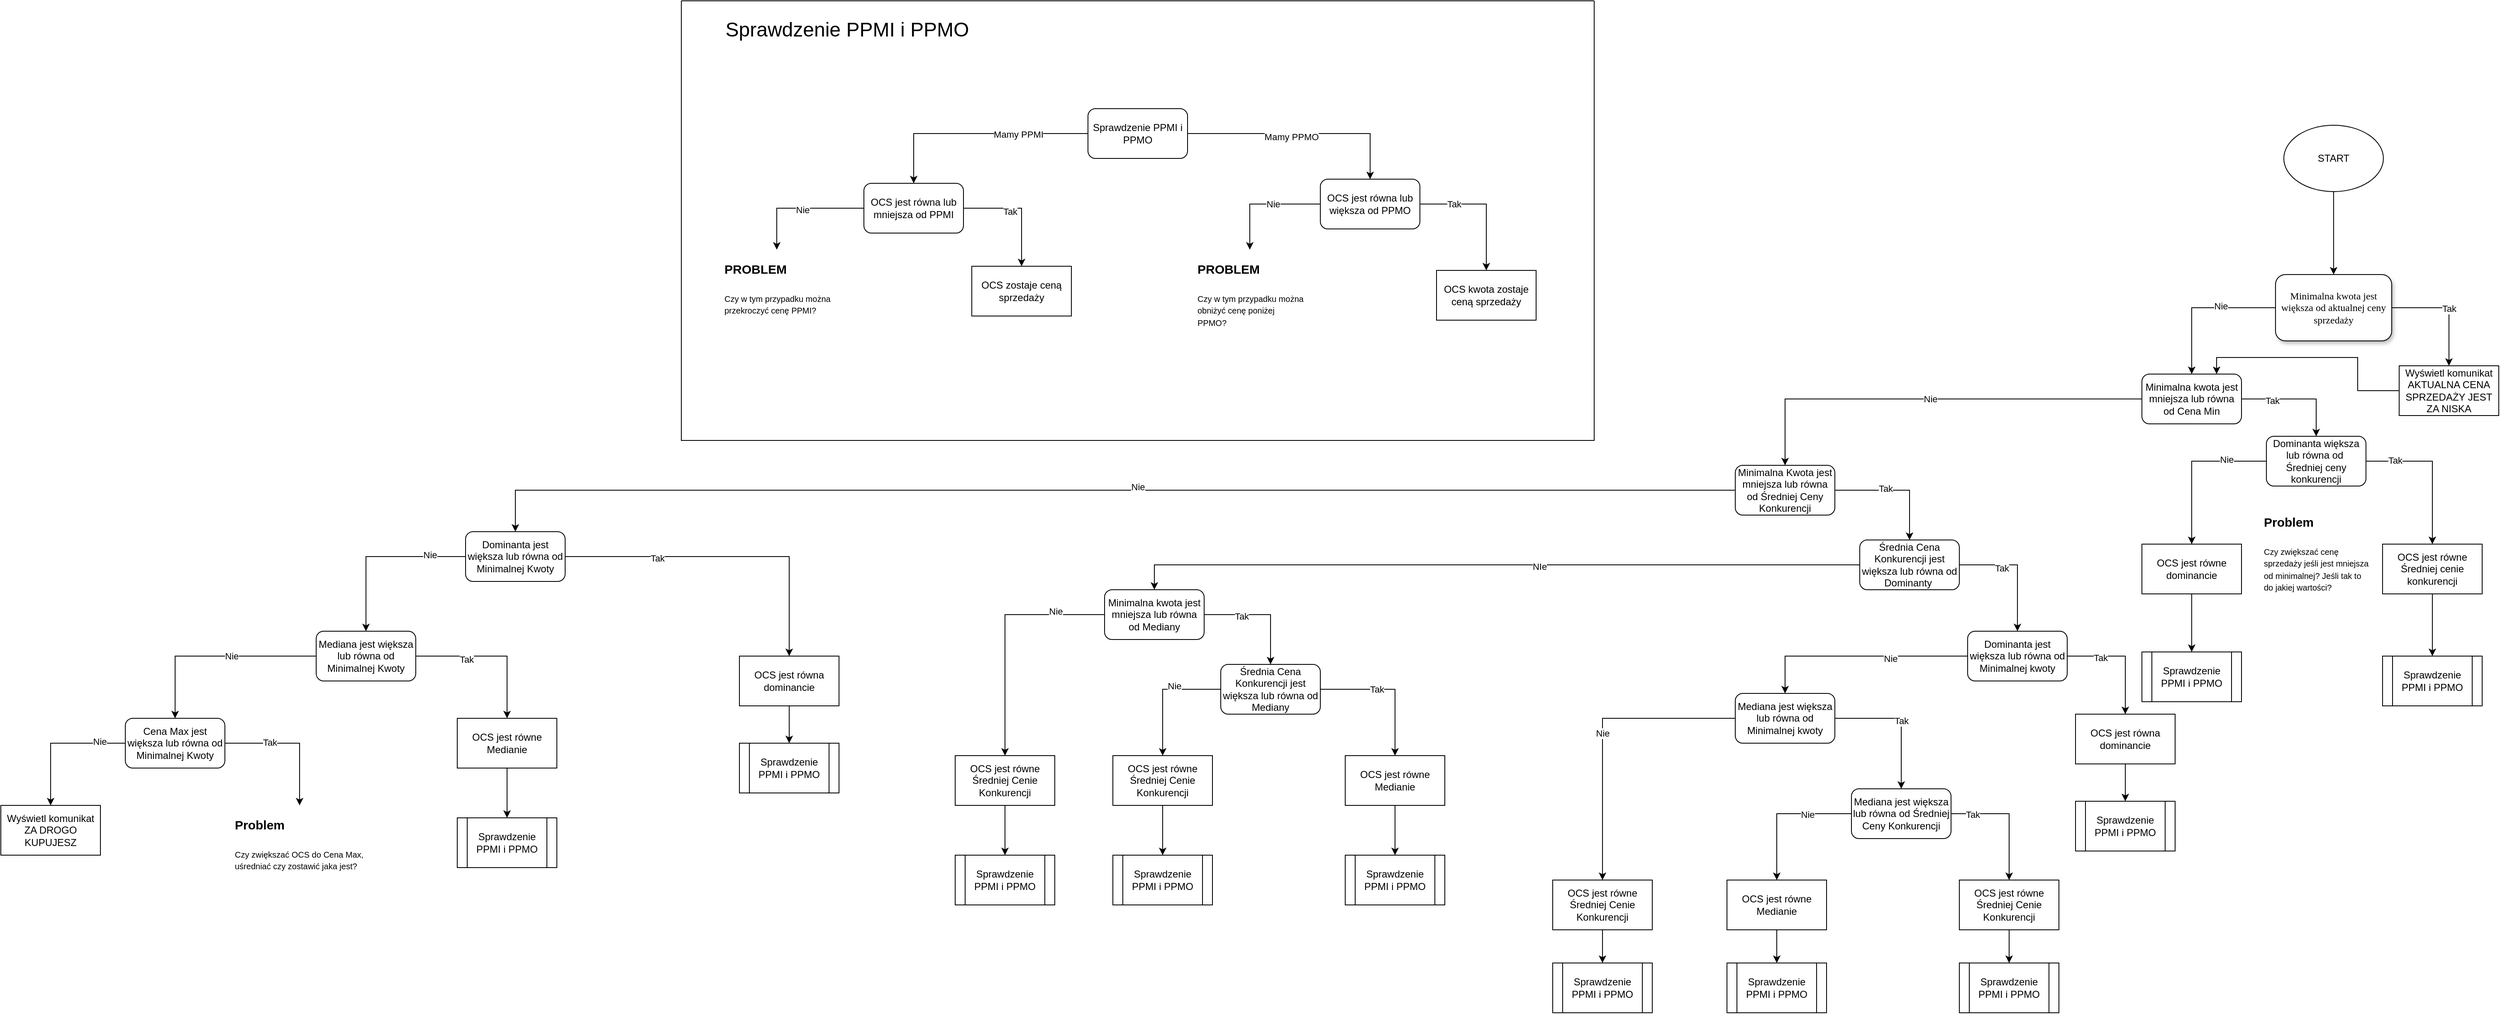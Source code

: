 <mxfile version="24.5.4" type="device">
  <diagram name="Page-1" id="10a91c8b-09ff-31b1-d368-03940ed4cc9e">
    <mxGraphModel dx="6416" dy="2076" grid="1" gridSize="10" guides="1" tooltips="1" connect="1" arrows="1" fold="1" page="1" pageScale="1" pageWidth="1100" pageHeight="850" background="none" math="0" shadow="0">
      <root>
        <mxCell id="0" />
        <mxCell id="1" parent="0" />
        <mxCell id="joKkj8QwtYshILmvJCK_-3" value="Tak" style="edgeStyle=orthogonalEdgeStyle;rounded=0;orthogonalLoop=1;jettySize=auto;html=1;entryX=0.5;entryY=0;entryDx=0;entryDy=0;" parent="1" source="62893188c0fa7362-1" target="joKkj8QwtYshILmvJCK_-2" edge="1">
          <mxGeometry relative="1" as="geometry" />
        </mxCell>
        <mxCell id="joKkj8QwtYshILmvJCK_-5" style="edgeStyle=orthogonalEdgeStyle;rounded=0;orthogonalLoop=1;jettySize=auto;html=1;" parent="1" source="62893188c0fa7362-1" target="joKkj8QwtYshILmvJCK_-4" edge="1">
          <mxGeometry relative="1" as="geometry" />
        </mxCell>
        <mxCell id="joKkj8QwtYshILmvJCK_-6" value="Nie" style="edgeLabel;html=1;align=center;verticalAlign=middle;resizable=0;points=[];" parent="joKkj8QwtYshILmvJCK_-5" vertex="1" connectable="0">
          <mxGeometry x="-0.271" y="-2" relative="1" as="geometry">
            <mxPoint as="offset" />
          </mxGeometry>
        </mxCell>
        <mxCell id="62893188c0fa7362-1" value="Minimalna kwota jest większa od aktualnej ceny sprzedaży" style="whiteSpace=wrap;html=1;rounded=1;shadow=1;labelBackgroundColor=none;strokeWidth=1;fontFamily=Verdana;fontSize=12;align=center;" parent="1" vertex="1">
          <mxGeometry x="311" y="90" width="140" height="80" as="geometry" />
        </mxCell>
        <mxCell id="joKkj8QwtYshILmvJCK_-157" style="edgeStyle=orthogonalEdgeStyle;rounded=0;orthogonalLoop=1;jettySize=auto;html=1;entryX=0.75;entryY=0;entryDx=0;entryDy=0;" parent="1" source="joKkj8QwtYshILmvJCK_-2" target="joKkj8QwtYshILmvJCK_-4" edge="1">
          <mxGeometry relative="1" as="geometry">
            <Array as="points">
              <mxPoint x="410" y="230" />
              <mxPoint x="410" y="190" />
              <mxPoint x="240" y="190" />
            </Array>
          </mxGeometry>
        </mxCell>
        <mxCell id="joKkj8QwtYshILmvJCK_-2" value="Wyświetl komunikat AKTUALNA CENA SPRZEDAŻY JEST ZA NISKA" style="rounded=0;whiteSpace=wrap;html=1;" parent="1" vertex="1">
          <mxGeometry x="460" y="200" width="120" height="60" as="geometry" />
        </mxCell>
        <mxCell id="joKkj8QwtYshILmvJCK_-46" value="Nie" style="edgeStyle=orthogonalEdgeStyle;rounded=0;orthogonalLoop=1;jettySize=auto;html=1;entryX=0.5;entryY=0;entryDx=0;entryDy=0;" parent="1" source="joKkj8QwtYshILmvJCK_-4" target="joKkj8QwtYshILmvJCK_-52" edge="1">
          <mxGeometry relative="1" as="geometry">
            <mxPoint x="40" y="290" as="targetPoint" />
          </mxGeometry>
        </mxCell>
        <mxCell id="joKkj8QwtYshILmvJCK_-162" style="edgeStyle=orthogonalEdgeStyle;rounded=0;orthogonalLoop=1;jettySize=auto;html=1;" parent="1" source="joKkj8QwtYshILmvJCK_-4" target="joKkj8QwtYshILmvJCK_-161" edge="1">
          <mxGeometry relative="1" as="geometry" />
        </mxCell>
        <mxCell id="joKkj8QwtYshILmvJCK_-163" value="Tak" style="edgeLabel;html=1;align=center;verticalAlign=middle;resizable=0;points=[];" parent="joKkj8QwtYshILmvJCK_-162" vertex="1" connectable="0">
          <mxGeometry x="-0.461" y="-2" relative="1" as="geometry">
            <mxPoint as="offset" />
          </mxGeometry>
        </mxCell>
        <mxCell id="joKkj8QwtYshILmvJCK_-4" value="Minimalna kwota jest mniejsza lub równa od Cena Min" style="rounded=1;whiteSpace=wrap;html=1;" parent="1" vertex="1">
          <mxGeometry x="150" y="210" width="120" height="60" as="geometry" />
        </mxCell>
        <mxCell id="joKkj8QwtYshILmvJCK_-40" style="edgeStyle=orthogonalEdgeStyle;rounded=0;orthogonalLoop=1;jettySize=auto;html=1;entryX=0.5;entryY=0;entryDx=0;entryDy=0;" parent="1" source="joKkj8QwtYshILmvJCK_-13" target="joKkj8QwtYshILmvJCK_-39" edge="1">
          <mxGeometry relative="1" as="geometry" />
        </mxCell>
        <mxCell id="joKkj8QwtYshILmvJCK_-41" value="Tak" style="edgeLabel;html=1;align=center;verticalAlign=middle;resizable=0;points=[];" parent="joKkj8QwtYshILmvJCK_-40" vertex="1" connectable="0">
          <mxGeometry x="-0.487" relative="1" as="geometry">
            <mxPoint as="offset" />
          </mxGeometry>
        </mxCell>
        <mxCell id="joKkj8QwtYshILmvJCK_-43" style="edgeStyle=orthogonalEdgeStyle;rounded=0;orthogonalLoop=1;jettySize=auto;html=1;" parent="1" source="joKkj8QwtYshILmvJCK_-13" target="joKkj8QwtYshILmvJCK_-42" edge="1">
          <mxGeometry relative="1" as="geometry" />
        </mxCell>
        <mxCell id="joKkj8QwtYshILmvJCK_-44" value="Nie" style="edgeLabel;html=1;align=center;verticalAlign=middle;resizable=0;points=[];" parent="joKkj8QwtYshILmvJCK_-43" vertex="1" connectable="0">
          <mxGeometry x="-0.186" relative="1" as="geometry">
            <mxPoint as="offset" />
          </mxGeometry>
        </mxCell>
        <mxCell id="joKkj8QwtYshILmvJCK_-13" value="OCS jest równa lub większa od PPMO" style="rounded=1;whiteSpace=wrap;html=1;" parent="1" vertex="1">
          <mxGeometry x="-840" y="-25" width="120" height="60" as="geometry" />
        </mxCell>
        <mxCell id="joKkj8QwtYshILmvJCK_-32" style="edgeStyle=orthogonalEdgeStyle;rounded=0;orthogonalLoop=1;jettySize=auto;html=1;entryX=0.5;entryY=0;entryDx=0;entryDy=0;" parent="1" source="joKkj8QwtYshILmvJCK_-14" target="joKkj8QwtYshILmvJCK_-27" edge="1">
          <mxGeometry relative="1" as="geometry" />
        </mxCell>
        <mxCell id="joKkj8QwtYshILmvJCK_-33" value="Tak" style="edgeLabel;html=1;align=center;verticalAlign=middle;resizable=0;points=[];" parent="joKkj8QwtYshILmvJCK_-32" vertex="1" connectable="0">
          <mxGeometry x="-0.2" y="-4" relative="1" as="geometry">
            <mxPoint as="offset" />
          </mxGeometry>
        </mxCell>
        <mxCell id="joKkj8QwtYshILmvJCK_-37" style="edgeStyle=orthogonalEdgeStyle;rounded=0;orthogonalLoop=1;jettySize=auto;html=1;" parent="1" source="joKkj8QwtYshILmvJCK_-14" target="joKkj8QwtYshILmvJCK_-35" edge="1">
          <mxGeometry relative="1" as="geometry" />
        </mxCell>
        <mxCell id="joKkj8QwtYshILmvJCK_-38" value="Nie" style="edgeLabel;html=1;align=center;verticalAlign=middle;resizable=0;points=[];" parent="joKkj8QwtYshILmvJCK_-37" vertex="1" connectable="0">
          <mxGeometry x="-0.045" y="2" relative="1" as="geometry">
            <mxPoint as="offset" />
          </mxGeometry>
        </mxCell>
        <mxCell id="joKkj8QwtYshILmvJCK_-14" value="OCS jest równa lub mniejsza od PPMI" style="rounded=1;whiteSpace=wrap;html=1;" parent="1" vertex="1">
          <mxGeometry x="-1390" y="-20" width="120" height="60" as="geometry" />
        </mxCell>
        <mxCell id="joKkj8QwtYshILmvJCK_-50" style="edgeStyle=orthogonalEdgeStyle;rounded=0;orthogonalLoop=1;jettySize=auto;html=1;entryX=0.5;entryY=0;entryDx=0;entryDy=0;" parent="1" source="joKkj8QwtYshILmvJCK_-25" target="62893188c0fa7362-1" edge="1">
          <mxGeometry relative="1" as="geometry">
            <mxPoint x="381.0" y="10" as="targetPoint" />
          </mxGeometry>
        </mxCell>
        <mxCell id="joKkj8QwtYshILmvJCK_-25" value="START" style="ellipse;whiteSpace=wrap;html=1;" parent="1" vertex="1">
          <mxGeometry x="321" y="-90" width="120" height="80" as="geometry" />
        </mxCell>
        <mxCell id="joKkj8QwtYshILmvJCK_-27" value="OCS zostaje ceną sprzedaży" style="rounded=0;whiteSpace=wrap;html=1;" parent="1" vertex="1">
          <mxGeometry x="-1260" y="80" width="120" height="60" as="geometry" />
        </mxCell>
        <mxCell id="joKkj8QwtYshILmvJCK_-35" value="&lt;h1 style=&quot;margin-top: 0px;&quot;&gt;&lt;font style=&quot;font-size: 15px;&quot;&gt;PROBLEM&lt;/font&gt;&lt;/h1&gt;&lt;p&gt;&lt;font style=&quot;font-size: 10px;&quot;&gt;Czy w tym przypadku można przekroczyć cenę PPMI?&lt;/font&gt;&lt;/p&gt;" style="text;html=1;whiteSpace=wrap;overflow=hidden;rounded=0;" parent="1" vertex="1">
          <mxGeometry x="-1560" y="60" width="130" height="90" as="geometry" />
        </mxCell>
        <mxCell id="joKkj8QwtYshILmvJCK_-39" value="&lt;br&gt;&lt;span style=&quot;color: rgb(0, 0, 0); font-family: Helvetica; font-size: 12px; font-style: normal; font-variant-ligatures: normal; font-variant-caps: normal; font-weight: 400; letter-spacing: normal; orphans: 2; text-align: center; text-indent: 0px; text-transform: none; widows: 2; word-spacing: 0px; -webkit-text-stroke-width: 0px; white-space: normal; background-color: rgb(251, 251, 251); text-decoration-thickness: initial; text-decoration-style: initial; text-decoration-color: initial; display: inline !important; float: none;&quot;&gt;OCS kwota zostaje ceną sprzedaży&lt;/span&gt;&lt;div&gt;&lt;br/&gt;&lt;/div&gt;" style="rounded=0;whiteSpace=wrap;html=1;" parent="1" vertex="1">
          <mxGeometry x="-700" y="85" width="120" height="60" as="geometry" />
        </mxCell>
        <mxCell id="joKkj8QwtYshILmvJCK_-42" value="&lt;h1 style=&quot;margin-top: 0px;&quot;&gt;&lt;font style=&quot;font-size: 15px;&quot;&gt;PROBLEM&lt;/font&gt;&lt;/h1&gt;&lt;p&gt;&lt;font style=&quot;font-size: 10px;&quot;&gt;Czy w tym przypadku można obniżyć cenę poniżej PPMO?&lt;/font&gt;&lt;/p&gt;" style="text;html=1;whiteSpace=wrap;overflow=hidden;rounded=0;" parent="1" vertex="1">
          <mxGeometry x="-990" y="60" width="130" height="90" as="geometry" />
        </mxCell>
        <mxCell id="joKkj8QwtYshILmvJCK_-54" style="edgeStyle=orthogonalEdgeStyle;rounded=0;orthogonalLoop=1;jettySize=auto;html=1;entryX=0.5;entryY=0;entryDx=0;entryDy=0;" parent="1" source="joKkj8QwtYshILmvJCK_-52" target="joKkj8QwtYshILmvJCK_-53" edge="1">
          <mxGeometry relative="1" as="geometry" />
        </mxCell>
        <mxCell id="joKkj8QwtYshILmvJCK_-55" value="Tak" style="edgeLabel;html=1;align=center;verticalAlign=middle;resizable=0;points=[];" parent="joKkj8QwtYshILmvJCK_-54" vertex="1" connectable="0">
          <mxGeometry x="-0.187" y="2" relative="1" as="geometry">
            <mxPoint as="offset" />
          </mxGeometry>
        </mxCell>
        <mxCell id="joKkj8QwtYshILmvJCK_-129" style="edgeStyle=orthogonalEdgeStyle;rounded=0;orthogonalLoop=1;jettySize=auto;html=1;entryX=0.5;entryY=0;entryDx=0;entryDy=0;" parent="1" source="joKkj8QwtYshILmvJCK_-52" target="joKkj8QwtYshILmvJCK_-128" edge="1">
          <mxGeometry relative="1" as="geometry" />
        </mxCell>
        <mxCell id="joKkj8QwtYshILmvJCK_-130" value="Nie" style="edgeLabel;html=1;align=center;verticalAlign=middle;resizable=0;points=[];" parent="joKkj8QwtYshILmvJCK_-129" vertex="1" connectable="0">
          <mxGeometry x="-0.053" y="-3" relative="1" as="geometry">
            <mxPoint x="-1" y="-1" as="offset" />
          </mxGeometry>
        </mxCell>
        <mxCell id="joKkj8QwtYshILmvJCK_-52" value="Minimalna Kwota jest mniejsza lub równa od Średniej Ceny Konkurencji" style="rounded=1;whiteSpace=wrap;html=1;" parent="1" vertex="1">
          <mxGeometry x="-340" y="320" width="120" height="60" as="geometry" />
        </mxCell>
        <mxCell id="joKkj8QwtYshILmvJCK_-57" style="edgeStyle=orthogonalEdgeStyle;rounded=0;orthogonalLoop=1;jettySize=auto;html=1;entryX=0.5;entryY=0;entryDx=0;entryDy=0;" parent="1" source="joKkj8QwtYshILmvJCK_-53" target="joKkj8QwtYshILmvJCK_-60" edge="1">
          <mxGeometry relative="1" as="geometry">
            <mxPoint y="500" as="targetPoint" />
          </mxGeometry>
        </mxCell>
        <mxCell id="joKkj8QwtYshILmvJCK_-58" value="Tak" style="edgeLabel;html=1;align=center;verticalAlign=middle;resizable=0;points=[];" parent="joKkj8QwtYshILmvJCK_-57" vertex="1" connectable="0">
          <mxGeometry x="-0.323" y="-4" relative="1" as="geometry">
            <mxPoint as="offset" />
          </mxGeometry>
        </mxCell>
        <mxCell id="joKkj8QwtYshILmvJCK_-105" style="edgeStyle=orthogonalEdgeStyle;rounded=0;orthogonalLoop=1;jettySize=auto;html=1;entryX=0.5;entryY=0;entryDx=0;entryDy=0;" parent="1" source="joKkj8QwtYshILmvJCK_-53" target="joKkj8QwtYshILmvJCK_-104" edge="1">
          <mxGeometry relative="1" as="geometry" />
        </mxCell>
        <mxCell id="joKkj8QwtYshILmvJCK_-106" value="NIe" style="edgeLabel;html=1;align=center;verticalAlign=middle;resizable=0;points=[];" parent="joKkj8QwtYshILmvJCK_-105" vertex="1" connectable="0">
          <mxGeometry x="-0.123" y="2" relative="1" as="geometry">
            <mxPoint as="offset" />
          </mxGeometry>
        </mxCell>
        <mxCell id="joKkj8QwtYshILmvJCK_-53" value="Średnia Cena Konkurencji jest większa lub równa od Dominanty&amp;nbsp;" style="rounded=1;whiteSpace=wrap;html=1;" parent="1" vertex="1">
          <mxGeometry x="-190" y="410" width="120" height="60" as="geometry" />
        </mxCell>
        <mxCell id="joKkj8QwtYshILmvJCK_-62" style="edgeStyle=orthogonalEdgeStyle;rounded=0;orthogonalLoop=1;jettySize=auto;html=1;entryX=0.5;entryY=0;entryDx=0;entryDy=0;" parent="1" source="joKkj8QwtYshILmvJCK_-60" target="joKkj8QwtYshILmvJCK_-61" edge="1">
          <mxGeometry relative="1" as="geometry" />
        </mxCell>
        <mxCell id="joKkj8QwtYshILmvJCK_-63" value="Tak" style="edgeLabel;html=1;align=center;verticalAlign=middle;resizable=0;points=[];" parent="joKkj8QwtYshILmvJCK_-62" vertex="1" connectable="0">
          <mxGeometry x="-0.43" y="-2" relative="1" as="geometry">
            <mxPoint as="offset" />
          </mxGeometry>
        </mxCell>
        <mxCell id="joKkj8QwtYshILmvJCK_-81" style="edgeStyle=orthogonalEdgeStyle;rounded=0;orthogonalLoop=1;jettySize=auto;html=1;" parent="1" source="joKkj8QwtYshILmvJCK_-60" target="joKkj8QwtYshILmvJCK_-79" edge="1">
          <mxGeometry relative="1" as="geometry" />
        </mxCell>
        <mxCell id="joKkj8QwtYshILmvJCK_-82" value="Nie" style="edgeLabel;html=1;align=center;verticalAlign=middle;resizable=0;points=[];" parent="joKkj8QwtYshILmvJCK_-81" vertex="1" connectable="0">
          <mxGeometry x="-0.297" y="3" relative="1" as="geometry">
            <mxPoint as="offset" />
          </mxGeometry>
        </mxCell>
        <mxCell id="joKkj8QwtYshILmvJCK_-60" value="Dominanta jest większa lub równa od Minimalnej kwoty" style="rounded=1;whiteSpace=wrap;html=1;" parent="1" vertex="1">
          <mxGeometry x="-60" y="520" width="120" height="60" as="geometry" />
        </mxCell>
        <mxCell id="joKkj8QwtYshILmvJCK_-76" style="edgeStyle=orthogonalEdgeStyle;rounded=0;orthogonalLoop=1;jettySize=auto;html=1;entryX=0.5;entryY=0;entryDx=0;entryDy=0;" parent="1" source="joKkj8QwtYshILmvJCK_-61" target="joKkj8QwtYshILmvJCK_-75" edge="1">
          <mxGeometry relative="1" as="geometry" />
        </mxCell>
        <mxCell id="joKkj8QwtYshILmvJCK_-61" value="OCS jest równa dominancie" style="rounded=0;whiteSpace=wrap;html=1;" parent="1" vertex="1">
          <mxGeometry x="70" y="620" width="120" height="60" as="geometry" />
        </mxCell>
        <mxCell id="joKkj8QwtYshILmvJCK_-67" style="edgeStyle=orthogonalEdgeStyle;rounded=0;orthogonalLoop=1;jettySize=auto;html=1;" parent="1" source="joKkj8QwtYshILmvJCK_-65" target="joKkj8QwtYshILmvJCK_-13" edge="1">
          <mxGeometry relative="1" as="geometry" />
        </mxCell>
        <mxCell id="joKkj8QwtYshILmvJCK_-70" value="Mamy PPMO" style="edgeLabel;html=1;align=center;verticalAlign=middle;resizable=0;points=[];" parent="joKkj8QwtYshILmvJCK_-67" vertex="1" connectable="0">
          <mxGeometry x="-0.096" y="-4" relative="1" as="geometry">
            <mxPoint as="offset" />
          </mxGeometry>
        </mxCell>
        <mxCell id="joKkj8QwtYshILmvJCK_-68" style="edgeStyle=orthogonalEdgeStyle;rounded=0;orthogonalLoop=1;jettySize=auto;html=1;entryX=0.5;entryY=0;entryDx=0;entryDy=0;" parent="1" source="joKkj8QwtYshILmvJCK_-65" target="joKkj8QwtYshILmvJCK_-14" edge="1">
          <mxGeometry relative="1" as="geometry" />
        </mxCell>
        <mxCell id="joKkj8QwtYshILmvJCK_-69" value="Mamy PPMI" style="edgeLabel;html=1;align=center;verticalAlign=middle;resizable=0;points=[];" parent="joKkj8QwtYshILmvJCK_-68" vertex="1" connectable="0">
          <mxGeometry x="-0.376" y="1" relative="1" as="geometry">
            <mxPoint as="offset" />
          </mxGeometry>
        </mxCell>
        <mxCell id="joKkj8QwtYshILmvJCK_-65" value="Sprawdzenie PPMI i PPMO" style="rounded=1;whiteSpace=wrap;html=1;gradientColor=none;" parent="1" vertex="1">
          <mxGeometry x="-1120" y="-110" width="120" height="60" as="geometry" />
        </mxCell>
        <mxCell id="joKkj8QwtYshILmvJCK_-71" value="" style="swimlane;startSize=0;" parent="1" vertex="1">
          <mxGeometry x="-1610" y="-240" width="1100" height="530" as="geometry" />
        </mxCell>
        <mxCell id="joKkj8QwtYshILmvJCK_-73" value="&lt;font style=&quot;font-size: 24px;&quot;&gt;Sprawdzenie PPMI i PPMO&lt;/font&gt;" style="text;html=1;align=center;verticalAlign=middle;whiteSpace=wrap;rounded=0;" parent="joKkj8QwtYshILmvJCK_-71" vertex="1">
          <mxGeometry x="30" y="20" width="340" height="30" as="geometry" />
        </mxCell>
        <mxCell id="joKkj8QwtYshILmvJCK_-75" value="Sprawdzenie PPMI i PPMO" style="shape=process;whiteSpace=wrap;html=1;backgroundOutline=1;" parent="1" vertex="1">
          <mxGeometry x="70" y="725" width="120" height="60" as="geometry" />
        </mxCell>
        <mxCell id="joKkj8QwtYshILmvJCK_-86" value="Tak" style="edgeStyle=orthogonalEdgeStyle;rounded=0;orthogonalLoop=1;jettySize=auto;html=1;entryX=0.5;entryY=0;entryDx=0;entryDy=0;" parent="1" source="joKkj8QwtYshILmvJCK_-79" target="joKkj8QwtYshILmvJCK_-85" edge="1">
          <mxGeometry relative="1" as="geometry" />
        </mxCell>
        <mxCell id="joKkj8QwtYshILmvJCK_-103" value="Nie" style="edgeStyle=orthogonalEdgeStyle;rounded=0;orthogonalLoop=1;jettySize=auto;html=1;" parent="1" source="joKkj8QwtYshILmvJCK_-79" target="joKkj8QwtYshILmvJCK_-101" edge="1">
          <mxGeometry relative="1" as="geometry" />
        </mxCell>
        <mxCell id="joKkj8QwtYshILmvJCK_-79" value="Mediana jest większa lub równa od Minimalnej kwoty" style="rounded=1;whiteSpace=wrap;html=1;" parent="1" vertex="1">
          <mxGeometry x="-340" y="595" width="120" height="60" as="geometry" />
        </mxCell>
        <mxCell id="joKkj8QwtYshILmvJCK_-91" style="edgeStyle=orthogonalEdgeStyle;rounded=0;orthogonalLoop=1;jettySize=auto;html=1;entryX=0.5;entryY=0;entryDx=0;entryDy=0;" parent="1" source="joKkj8QwtYshILmvJCK_-83" target="joKkj8QwtYshILmvJCK_-90" edge="1">
          <mxGeometry relative="1" as="geometry" />
        </mxCell>
        <mxCell id="joKkj8QwtYshILmvJCK_-83" value="OCS jest równe Medianie" style="rounded=0;whiteSpace=wrap;html=1;" parent="1" vertex="1">
          <mxGeometry x="-350" y="820" width="120" height="60" as="geometry" />
        </mxCell>
        <mxCell id="joKkj8QwtYshILmvJCK_-88" style="edgeStyle=orthogonalEdgeStyle;rounded=0;orthogonalLoop=1;jettySize=auto;html=1;entryX=0.5;entryY=0;entryDx=0;entryDy=0;" parent="1" source="joKkj8QwtYshILmvJCK_-85" target="joKkj8QwtYshILmvJCK_-83" edge="1">
          <mxGeometry relative="1" as="geometry" />
        </mxCell>
        <mxCell id="joKkj8QwtYshILmvJCK_-89" value="Nie" style="edgeLabel;html=1;align=center;verticalAlign=middle;resizable=0;points=[];" parent="joKkj8QwtYshILmvJCK_-88" vertex="1" connectable="0">
          <mxGeometry x="-0.376" y="1" relative="1" as="geometry">
            <mxPoint as="offset" />
          </mxGeometry>
        </mxCell>
        <mxCell id="joKkj8QwtYshILmvJCK_-96" style="edgeStyle=orthogonalEdgeStyle;rounded=0;orthogonalLoop=1;jettySize=auto;html=1;entryX=0.5;entryY=0;entryDx=0;entryDy=0;" parent="1" source="joKkj8QwtYshILmvJCK_-85" target="joKkj8QwtYshILmvJCK_-92" edge="1">
          <mxGeometry relative="1" as="geometry">
            <mxPoint y="740" as="targetPoint" />
          </mxGeometry>
        </mxCell>
        <mxCell id="joKkj8QwtYshILmvJCK_-97" value="Tak" style="edgeLabel;html=1;align=center;verticalAlign=middle;resizable=0;points=[];" parent="joKkj8QwtYshILmvJCK_-96" vertex="1" connectable="0">
          <mxGeometry x="-0.653" y="-1" relative="1" as="geometry">
            <mxPoint as="offset" />
          </mxGeometry>
        </mxCell>
        <mxCell id="joKkj8QwtYshILmvJCK_-85" value="Mediana jest większa lub równa od Średniej Ceny Konkurencji" style="rounded=1;whiteSpace=wrap;html=1;" parent="1" vertex="1">
          <mxGeometry x="-200" y="710" width="120" height="60" as="geometry" />
        </mxCell>
        <mxCell id="joKkj8QwtYshILmvJCK_-90" value="Sprawdzenie PPMI i PPMO" style="shape=process;whiteSpace=wrap;html=1;backgroundOutline=1;" parent="1" vertex="1">
          <mxGeometry x="-350" y="920" width="120" height="60" as="geometry" />
        </mxCell>
        <mxCell id="joKkj8QwtYshILmvJCK_-99" style="edgeStyle=orthogonalEdgeStyle;rounded=0;orthogonalLoop=1;jettySize=auto;html=1;" parent="1" source="joKkj8QwtYshILmvJCK_-92" target="joKkj8QwtYshILmvJCK_-98" edge="1">
          <mxGeometry relative="1" as="geometry" />
        </mxCell>
        <mxCell id="joKkj8QwtYshILmvJCK_-92" value="OCS jest równe Średniej Cenie Konkurencji" style="rounded=0;whiteSpace=wrap;html=1;" parent="1" vertex="1">
          <mxGeometry x="-70" y="820" width="120" height="60" as="geometry" />
        </mxCell>
        <mxCell id="joKkj8QwtYshILmvJCK_-98" value="Sprawdzenie PPMI i PPMO" style="shape=process;whiteSpace=wrap;html=1;backgroundOutline=1;" parent="1" vertex="1">
          <mxGeometry x="-70" y="920" width="120" height="60" as="geometry" />
        </mxCell>
        <mxCell id="joKkj8QwtYshILmvJCK_-100" style="edgeStyle=orthogonalEdgeStyle;rounded=0;orthogonalLoop=1;jettySize=auto;html=1;" parent="1" source="joKkj8QwtYshILmvJCK_-101" target="joKkj8QwtYshILmvJCK_-102" edge="1">
          <mxGeometry relative="1" as="geometry" />
        </mxCell>
        <mxCell id="joKkj8QwtYshILmvJCK_-101" value="OCS jest równe Średniej Cenie Konkurencji" style="rounded=0;whiteSpace=wrap;html=1;" parent="1" vertex="1">
          <mxGeometry x="-560" y="820" width="120" height="60" as="geometry" />
        </mxCell>
        <mxCell id="joKkj8QwtYshILmvJCK_-102" value="Sprawdzenie PPMI i PPMO" style="shape=process;whiteSpace=wrap;html=1;backgroundOutline=1;" parent="1" vertex="1">
          <mxGeometry x="-560" y="920" width="120" height="60" as="geometry" />
        </mxCell>
        <mxCell id="joKkj8QwtYshILmvJCK_-110" style="edgeStyle=orthogonalEdgeStyle;rounded=0;orthogonalLoop=1;jettySize=auto;html=1;entryX=0.5;entryY=0;entryDx=0;entryDy=0;" parent="1" source="joKkj8QwtYshILmvJCK_-104" target="joKkj8QwtYshILmvJCK_-109" edge="1">
          <mxGeometry relative="1" as="geometry" />
        </mxCell>
        <mxCell id="joKkj8QwtYshILmvJCK_-111" value="Tak" style="edgeLabel;html=1;align=center;verticalAlign=middle;resizable=0;points=[];" parent="joKkj8QwtYshILmvJCK_-110" vertex="1" connectable="0">
          <mxGeometry x="-0.359" y="-2" relative="1" as="geometry">
            <mxPoint as="offset" />
          </mxGeometry>
        </mxCell>
        <mxCell id="joKkj8QwtYshILmvJCK_-126" style="edgeStyle=orthogonalEdgeStyle;rounded=0;orthogonalLoop=1;jettySize=auto;html=1;entryX=0.5;entryY=0;entryDx=0;entryDy=0;" parent="1" source="joKkj8QwtYshILmvJCK_-104" target="joKkj8QwtYshILmvJCK_-124" edge="1">
          <mxGeometry relative="1" as="geometry" />
        </mxCell>
        <mxCell id="joKkj8QwtYshILmvJCK_-127" value="Nie" style="edgeLabel;html=1;align=center;verticalAlign=middle;resizable=0;points=[];" parent="joKkj8QwtYshILmvJCK_-126" vertex="1" connectable="0">
          <mxGeometry x="-0.593" y="-4" relative="1" as="geometry">
            <mxPoint as="offset" />
          </mxGeometry>
        </mxCell>
        <mxCell id="joKkj8QwtYshILmvJCK_-104" value="Minimalna kwota jest mniejsza lub równa od Mediany" style="rounded=1;whiteSpace=wrap;html=1;" parent="1" vertex="1">
          <mxGeometry x="-1100" y="470" width="120" height="60" as="geometry" />
        </mxCell>
        <mxCell id="joKkj8QwtYshILmvJCK_-114" style="edgeStyle=orthogonalEdgeStyle;rounded=0;orthogonalLoop=1;jettySize=auto;html=1;" parent="1" source="joKkj8QwtYshILmvJCK_-109" target="joKkj8QwtYshILmvJCK_-112" edge="1">
          <mxGeometry relative="1" as="geometry" />
        </mxCell>
        <mxCell id="joKkj8QwtYshILmvJCK_-115" value="Tak" style="edgeLabel;html=1;align=center;verticalAlign=middle;resizable=0;points=[];" parent="joKkj8QwtYshILmvJCK_-114" vertex="1" connectable="0">
          <mxGeometry x="-0.198" relative="1" as="geometry">
            <mxPoint as="offset" />
          </mxGeometry>
        </mxCell>
        <mxCell id="joKkj8QwtYshILmvJCK_-121" style="edgeStyle=orthogonalEdgeStyle;rounded=0;orthogonalLoop=1;jettySize=auto;html=1;entryX=0.5;entryY=0;entryDx=0;entryDy=0;" parent="1" source="joKkj8QwtYshILmvJCK_-109" target="joKkj8QwtYshILmvJCK_-119" edge="1">
          <mxGeometry relative="1" as="geometry" />
        </mxCell>
        <mxCell id="joKkj8QwtYshILmvJCK_-122" value="Nie" style="edgeLabel;html=1;align=center;verticalAlign=middle;resizable=0;points=[];" parent="joKkj8QwtYshILmvJCK_-121" vertex="1" connectable="0">
          <mxGeometry x="-0.249" y="-4" relative="1" as="geometry">
            <mxPoint as="offset" />
          </mxGeometry>
        </mxCell>
        <mxCell id="joKkj8QwtYshILmvJCK_-109" value="Średnia Cena Konkurencji jest większa lub równa od Mediany" style="rounded=1;whiteSpace=wrap;html=1;" parent="1" vertex="1">
          <mxGeometry x="-960" y="560" width="120" height="60" as="geometry" />
        </mxCell>
        <mxCell id="joKkj8QwtYshILmvJCK_-117" style="edgeStyle=orthogonalEdgeStyle;rounded=0;orthogonalLoop=1;jettySize=auto;html=1;entryX=0.5;entryY=0;entryDx=0;entryDy=0;" parent="1" source="joKkj8QwtYshILmvJCK_-112" target="joKkj8QwtYshILmvJCK_-116" edge="1">
          <mxGeometry relative="1" as="geometry" />
        </mxCell>
        <mxCell id="joKkj8QwtYshILmvJCK_-112" value="OCS jest równe Medianie" style="rounded=0;whiteSpace=wrap;html=1;" parent="1" vertex="1">
          <mxGeometry x="-810" y="670" width="120" height="60" as="geometry" />
        </mxCell>
        <mxCell id="joKkj8QwtYshILmvJCK_-116" value="Sprawdzenie PPMI i PPMO" style="shape=process;whiteSpace=wrap;html=1;backgroundOutline=1;" parent="1" vertex="1">
          <mxGeometry x="-810" y="790" width="120" height="60" as="geometry" />
        </mxCell>
        <mxCell id="joKkj8QwtYshILmvJCK_-118" style="edgeStyle=orthogonalEdgeStyle;rounded=0;orthogonalLoop=1;jettySize=auto;html=1;" parent="1" source="joKkj8QwtYshILmvJCK_-119" target="joKkj8QwtYshILmvJCK_-120" edge="1">
          <mxGeometry relative="1" as="geometry" />
        </mxCell>
        <mxCell id="joKkj8QwtYshILmvJCK_-119" value="OCS jest równe Średniej Cenie Konkurencji" style="rounded=0;whiteSpace=wrap;html=1;" parent="1" vertex="1">
          <mxGeometry x="-1090" y="670" width="120" height="60" as="geometry" />
        </mxCell>
        <mxCell id="joKkj8QwtYshILmvJCK_-120" value="Sprawdzenie PPMI i PPMO" style="shape=process;whiteSpace=wrap;html=1;backgroundOutline=1;" parent="1" vertex="1">
          <mxGeometry x="-1090" y="790" width="120" height="60" as="geometry" />
        </mxCell>
        <mxCell id="joKkj8QwtYshILmvJCK_-123" style="edgeStyle=orthogonalEdgeStyle;rounded=0;orthogonalLoop=1;jettySize=auto;html=1;" parent="1" source="joKkj8QwtYshILmvJCK_-124" target="joKkj8QwtYshILmvJCK_-125" edge="1">
          <mxGeometry relative="1" as="geometry" />
        </mxCell>
        <mxCell id="joKkj8QwtYshILmvJCK_-124" value="OCS jest równe Średniej Cenie Konkurencji" style="rounded=0;whiteSpace=wrap;html=1;" parent="1" vertex="1">
          <mxGeometry x="-1280" y="670" width="120" height="60" as="geometry" />
        </mxCell>
        <mxCell id="joKkj8QwtYshILmvJCK_-125" value="Sprawdzenie PPMI i PPMO" style="shape=process;whiteSpace=wrap;html=1;backgroundOutline=1;" parent="1" vertex="1">
          <mxGeometry x="-1280" y="790" width="120" height="60" as="geometry" />
        </mxCell>
        <mxCell id="joKkj8QwtYshILmvJCK_-141" style="edgeStyle=orthogonalEdgeStyle;rounded=0;orthogonalLoop=1;jettySize=auto;html=1;" parent="1" source="joKkj8QwtYshILmvJCK_-128" target="joKkj8QwtYshILmvJCK_-140" edge="1">
          <mxGeometry relative="1" as="geometry" />
        </mxCell>
        <mxCell id="joKkj8QwtYshILmvJCK_-142" value="Nie" style="edgeLabel;html=1;align=center;verticalAlign=middle;resizable=0;points=[];" parent="joKkj8QwtYshILmvJCK_-141" vertex="1" connectable="0">
          <mxGeometry x="-0.588" y="-2" relative="1" as="geometry">
            <mxPoint as="offset" />
          </mxGeometry>
        </mxCell>
        <mxCell id="joKkj8QwtYshILmvJCK_-128" value="Dominanta jest większa lub równa od Minimalnej Kwoty" style="rounded=1;whiteSpace=wrap;html=1;" parent="1" vertex="1">
          <mxGeometry x="-1870" y="400" width="120" height="60" as="geometry" />
        </mxCell>
        <mxCell id="joKkj8QwtYshILmvJCK_-131" style="edgeStyle=orthogonalEdgeStyle;rounded=0;orthogonalLoop=1;jettySize=auto;html=1;entryX=0.5;entryY=0;entryDx=0;entryDy=0;exitX=1;exitY=0.5;exitDx=0;exitDy=0;" parent="1" source="joKkj8QwtYshILmvJCK_-128" target="joKkj8QwtYshILmvJCK_-135" edge="1">
          <mxGeometry relative="1" as="geometry">
            <mxPoint x="-1610" y="545.0" as="sourcePoint" />
          </mxGeometry>
        </mxCell>
        <mxCell id="joKkj8QwtYshILmvJCK_-132" value="Tak" style="edgeLabel;html=1;align=center;verticalAlign=middle;resizable=0;points=[];" parent="joKkj8QwtYshILmvJCK_-131" vertex="1" connectable="0">
          <mxGeometry x="-0.43" y="-2" relative="1" as="geometry">
            <mxPoint as="offset" />
          </mxGeometry>
        </mxCell>
        <mxCell id="joKkj8QwtYshILmvJCK_-134" style="edgeStyle=orthogonalEdgeStyle;rounded=0;orthogonalLoop=1;jettySize=auto;html=1;entryX=0.5;entryY=0;entryDx=0;entryDy=0;" parent="1" source="joKkj8QwtYshILmvJCK_-135" target="joKkj8QwtYshILmvJCK_-136" edge="1">
          <mxGeometry relative="1" as="geometry" />
        </mxCell>
        <mxCell id="joKkj8QwtYshILmvJCK_-135" value="OCS jest równa dominancie" style="rounded=0;whiteSpace=wrap;html=1;" parent="1" vertex="1">
          <mxGeometry x="-1540" y="550" width="120" height="60" as="geometry" />
        </mxCell>
        <mxCell id="joKkj8QwtYshILmvJCK_-136" value="Sprawdzenie PPMI i PPMO" style="shape=process;whiteSpace=wrap;html=1;backgroundOutline=1;" parent="1" vertex="1">
          <mxGeometry x="-1540" y="655" width="120" height="60" as="geometry" />
        </mxCell>
        <mxCell id="joKkj8QwtYshILmvJCK_-146" style="edgeStyle=orthogonalEdgeStyle;rounded=0;orthogonalLoop=1;jettySize=auto;html=1;entryX=0.5;entryY=0;entryDx=0;entryDy=0;" parent="1" source="joKkj8QwtYshILmvJCK_-140" target="joKkj8QwtYshILmvJCK_-144" edge="1">
          <mxGeometry relative="1" as="geometry" />
        </mxCell>
        <mxCell id="joKkj8QwtYshILmvJCK_-147" value="Tak" style="edgeLabel;html=1;align=center;verticalAlign=middle;resizable=0;points=[];" parent="joKkj8QwtYshILmvJCK_-146" vertex="1" connectable="0">
          <mxGeometry x="-0.343" y="-4" relative="1" as="geometry">
            <mxPoint as="offset" />
          </mxGeometry>
        </mxCell>
        <mxCell id="joKkj8QwtYshILmvJCK_-149" style="edgeStyle=orthogonalEdgeStyle;rounded=0;orthogonalLoop=1;jettySize=auto;html=1;entryX=0.5;entryY=0;entryDx=0;entryDy=0;" parent="1" source="joKkj8QwtYshILmvJCK_-140" target="joKkj8QwtYshILmvJCK_-148" edge="1">
          <mxGeometry relative="1" as="geometry" />
        </mxCell>
        <mxCell id="joKkj8QwtYshILmvJCK_-150" value="Nie" style="edgeLabel;html=1;align=center;verticalAlign=middle;resizable=0;points=[];" parent="joKkj8QwtYshILmvJCK_-149" vertex="1" connectable="0">
          <mxGeometry x="-0.164" relative="1" as="geometry">
            <mxPoint as="offset" />
          </mxGeometry>
        </mxCell>
        <mxCell id="joKkj8QwtYshILmvJCK_-140" value="Mediana jest większa lub równa od Minimalnej Kwoty" style="rounded=1;whiteSpace=wrap;html=1;" parent="1" vertex="1">
          <mxGeometry x="-2050" y="520" width="120" height="60" as="geometry" />
        </mxCell>
        <mxCell id="joKkj8QwtYshILmvJCK_-143" style="edgeStyle=orthogonalEdgeStyle;rounded=0;orthogonalLoop=1;jettySize=auto;html=1;entryX=0.5;entryY=0;entryDx=0;entryDy=0;" parent="1" source="joKkj8QwtYshILmvJCK_-144" target="joKkj8QwtYshILmvJCK_-145" edge="1">
          <mxGeometry relative="1" as="geometry" />
        </mxCell>
        <mxCell id="joKkj8QwtYshILmvJCK_-144" value="OCS jest równe Medianie" style="rounded=0;whiteSpace=wrap;html=1;" parent="1" vertex="1">
          <mxGeometry x="-1880" y="625" width="120" height="60" as="geometry" />
        </mxCell>
        <mxCell id="joKkj8QwtYshILmvJCK_-145" value="Sprawdzenie PPMI i PPMO" style="shape=process;whiteSpace=wrap;html=1;backgroundOutline=1;" parent="1" vertex="1">
          <mxGeometry x="-1880" y="745" width="120" height="60" as="geometry" />
        </mxCell>
        <mxCell id="joKkj8QwtYshILmvJCK_-152" style="edgeStyle=orthogonalEdgeStyle;rounded=0;orthogonalLoop=1;jettySize=auto;html=1;" parent="1" source="joKkj8QwtYshILmvJCK_-148" target="joKkj8QwtYshILmvJCK_-151" edge="1">
          <mxGeometry relative="1" as="geometry" />
        </mxCell>
        <mxCell id="joKkj8QwtYshILmvJCK_-153" value="Tak" style="edgeLabel;html=1;align=center;verticalAlign=middle;resizable=0;points=[];" parent="joKkj8QwtYshILmvJCK_-152" vertex="1" connectable="0">
          <mxGeometry x="-0.347" y="1" relative="1" as="geometry">
            <mxPoint as="offset" />
          </mxGeometry>
        </mxCell>
        <mxCell id="joKkj8QwtYshILmvJCK_-155" style="edgeStyle=orthogonalEdgeStyle;rounded=0;orthogonalLoop=1;jettySize=auto;html=1;" parent="1" source="joKkj8QwtYshILmvJCK_-148" target="joKkj8QwtYshILmvJCK_-154" edge="1">
          <mxGeometry relative="1" as="geometry" />
        </mxCell>
        <mxCell id="joKkj8QwtYshILmvJCK_-156" value="Nie" style="edgeLabel;html=1;align=center;verticalAlign=middle;resizable=0;points=[];" parent="joKkj8QwtYshILmvJCK_-155" vertex="1" connectable="0">
          <mxGeometry x="-0.622" y="-2" relative="1" as="geometry">
            <mxPoint as="offset" />
          </mxGeometry>
        </mxCell>
        <mxCell id="joKkj8QwtYshILmvJCK_-148" value="Cena Max jest większa lub równa od Minimalnej Kwoty" style="rounded=1;whiteSpace=wrap;html=1;" parent="1" vertex="1">
          <mxGeometry x="-2280" y="625" width="120" height="60" as="geometry" />
        </mxCell>
        <mxCell id="joKkj8QwtYshILmvJCK_-151" value="&lt;h1 style=&quot;margin-top: 0px;&quot;&gt;&lt;font style=&quot;font-size: 15px;&quot;&gt;Problem&lt;/font&gt;&lt;/h1&gt;&lt;p&gt;&lt;font style=&quot;font-size: 10px;&quot;&gt;Czy zwiększać OCS do Cena Max, uśredniać czy zostawić jaka jest?&lt;/font&gt;&lt;/p&gt;" style="text;html=1;whiteSpace=wrap;overflow=hidden;rounded=0;" parent="1" vertex="1">
          <mxGeometry x="-2150" y="730" width="160" height="110" as="geometry" />
        </mxCell>
        <mxCell id="joKkj8QwtYshILmvJCK_-154" value="Wyświetl komunikat ZA DROGO KUPUJESZ" style="rounded=0;whiteSpace=wrap;html=1;" parent="1" vertex="1">
          <mxGeometry x="-2430" y="730" width="120" height="60" as="geometry" />
        </mxCell>
        <mxCell id="joKkj8QwtYshILmvJCK_-164" style="edgeStyle=orthogonalEdgeStyle;rounded=0;orthogonalLoop=1;jettySize=auto;html=1;entryX=0.5;entryY=0;entryDx=0;entryDy=0;" parent="1" source="joKkj8QwtYshILmvJCK_-161" target="joKkj8QwtYshILmvJCK_-166" edge="1">
          <mxGeometry relative="1" as="geometry">
            <mxPoint x="490" y="380" as="targetPoint" />
          </mxGeometry>
        </mxCell>
        <mxCell id="joKkj8QwtYshILmvJCK_-173" value="Tak" style="edgeLabel;html=1;align=center;verticalAlign=middle;resizable=0;points=[];" parent="joKkj8QwtYshILmvJCK_-164" vertex="1" connectable="0">
          <mxGeometry x="-0.616" y="1" relative="1" as="geometry">
            <mxPoint as="offset" />
          </mxGeometry>
        </mxCell>
        <mxCell id="joKkj8QwtYshILmvJCK_-168" style="edgeStyle=orthogonalEdgeStyle;rounded=0;orthogonalLoop=1;jettySize=auto;html=1;" parent="1" source="joKkj8QwtYshILmvJCK_-161" target="joKkj8QwtYshILmvJCK_-167" edge="1">
          <mxGeometry relative="1" as="geometry" />
        </mxCell>
        <mxCell id="joKkj8QwtYshILmvJCK_-174" value="Nie" style="edgeLabel;html=1;align=center;verticalAlign=middle;resizable=0;points=[];" parent="joKkj8QwtYshILmvJCK_-168" vertex="1" connectable="0">
          <mxGeometry x="-0.493" y="-2" relative="1" as="geometry">
            <mxPoint as="offset" />
          </mxGeometry>
        </mxCell>
        <mxCell id="joKkj8QwtYshILmvJCK_-161" value="Dominanta większa lub równa od&amp;nbsp;&lt;div&gt;Średniej ceny konkurencji&lt;/div&gt;" style="rounded=1;whiteSpace=wrap;html=1;" parent="1" vertex="1">
          <mxGeometry x="300" y="285" width="120" height="60" as="geometry" />
        </mxCell>
        <mxCell id="joKkj8QwtYshILmvJCK_-172" style="edgeStyle=orthogonalEdgeStyle;rounded=0;orthogonalLoop=1;jettySize=auto;html=1;entryX=0.5;entryY=0;entryDx=0;entryDy=0;" parent="1" source="joKkj8QwtYshILmvJCK_-166" target="joKkj8QwtYshILmvJCK_-170" edge="1">
          <mxGeometry relative="1" as="geometry" />
        </mxCell>
        <mxCell id="joKkj8QwtYshILmvJCK_-166" value="OCS jest równe Średniej cenie konkurencji" style="rounded=0;whiteSpace=wrap;html=1;" parent="1" vertex="1">
          <mxGeometry x="440" y="415" width="120" height="60" as="geometry" />
        </mxCell>
        <mxCell id="joKkj8QwtYshILmvJCK_-171" style="edgeStyle=orthogonalEdgeStyle;rounded=0;orthogonalLoop=1;jettySize=auto;html=1;" parent="1" source="joKkj8QwtYshILmvJCK_-167" target="joKkj8QwtYshILmvJCK_-169" edge="1">
          <mxGeometry relative="1" as="geometry" />
        </mxCell>
        <mxCell id="joKkj8QwtYshILmvJCK_-167" value="OCS jest równe dominancie" style="rounded=0;whiteSpace=wrap;html=1;" parent="1" vertex="1">
          <mxGeometry x="150" y="415" width="120" height="60" as="geometry" />
        </mxCell>
        <mxCell id="joKkj8QwtYshILmvJCK_-169" value="Sprawdzenie PPMI i PPMO" style="shape=process;whiteSpace=wrap;html=1;backgroundOutline=1;" parent="1" vertex="1">
          <mxGeometry x="150" y="545" width="120" height="60" as="geometry" />
        </mxCell>
        <mxCell id="joKkj8QwtYshILmvJCK_-170" value="Sprawdzenie PPMI i PPMO" style="shape=process;whiteSpace=wrap;html=1;backgroundOutline=1;" parent="1" vertex="1">
          <mxGeometry x="440" y="550" width="120" height="60" as="geometry" />
        </mxCell>
        <mxCell id="WHDJ0u7fZiKIA2ICOjAC-2" value="&lt;h1 style=&quot;margin-top: 0px;&quot;&gt;&lt;font style=&quot;font-size: 15px;&quot;&gt;Problem&lt;/font&gt;&lt;/h1&gt;&lt;p&gt;&lt;span style=&quot;font-size: 10px;&quot;&gt;Czy zwiększać cenę sprzedaży jeśli jest mniejsza od minimalnej? Jeśli tak to do jakiej wartości?&lt;/span&gt;&lt;/p&gt;" style="text;html=1;whiteSpace=wrap;overflow=hidden;rounded=0;" vertex="1" parent="1">
          <mxGeometry x="295" y="365" width="130" height="120" as="geometry" />
        </mxCell>
      </root>
    </mxGraphModel>
  </diagram>
</mxfile>

